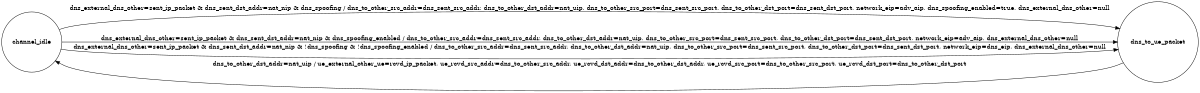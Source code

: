 digraph DNS_TO_OTHER_CHANNEL{
rankdir = LR;
size = "8,5"
node [shape = circle, label="channel_idle"] channel_idle;
node [shape = circle, label="dns_to_ue_packet"] dns_to_ue_packet;

//initial_state: channel_idle
//environment variables: dns_spoofing;
//number variables: dns_to_other_src_addr{0, 5}<0, dns_sent_src_addr>; dns_to_other_dst_addr{0, 5}<0, nat_uip, dns_sent_dst_addr>; dns_to_other_src_port{0, 5}<0, dns_sent_src_port>; dns_to_other_dst_port{0, 5}<0, dns_sent_dst_port>;
channel_idle -> dns_to_ue_packet [label = "dns_external_dns_other=sent_ip_packet & dns_sent_dst_addr=nat_nip & dns_spoofing / dns_to_other_src_addr=dns_sent_src_addr, dns_to_other_dst_addr=nat_uip, dns_to_other_src_port=dns_sent_src_port, dns_to_other_dst_port=dns_sent_dst_port, network_eip=adv_aip, dns_spoofing_enabled=true, dns_external_dns_other=null"]
channel_idle -> dns_to_ue_packet [label = "dns_external_dns_other=sent_ip_packet & dns_sent_dst_addr=nat_nip & dns_spoofing_enabled / dns_to_other_src_addr=dns_sent_src_addr, dns_to_other_dst_addr=nat_uip, dns_to_other_src_port=dns_sent_src_port, dns_to_other_dst_port=dns_sent_dst_port, network_eip=adv_aip, dns_external_dns_other=null"]
channel_idle -> dns_to_ue_packet [label = "dns_external_dns_other=sent_ip_packet & dns_sent_dst_addr=nat_nip & !dns_spoofing & !dns_spoofing_enabled / dns_to_other_src_addr=dns_sent_src_addr, dns_to_other_dst_addr=nat_uip, dns_to_other_src_port=dns_sent_src_port, dns_to_other_dst_port=dns_sent_dst_port, network_eip=dns_eip, dns_external_dns_other=null"]

dns_to_ue_packet -> channel_idle [label = "dns_to_other_dst_addr=nat_uip / ue_external_other_ue=rcvd_ip_packet, ue_rcvd_src_addr=dns_to_other_src_addr, ue_rcvd_dst_addr=dns_to_other_dst_addr, ue_rcvd_src_port=dns_to_other_src_port, ue_rcvd_dst_port=dns_to_other_dst_port"]
}
